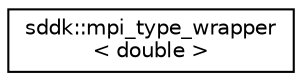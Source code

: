 digraph "Graphical Class Hierarchy"
{
 // INTERACTIVE_SVG=YES
  edge [fontname="Helvetica",fontsize="10",labelfontname="Helvetica",labelfontsize="10"];
  node [fontname="Helvetica",fontsize="10",shape=record];
  rankdir="LR";
  Node1 [label="sddk::mpi_type_wrapper\l\< double \>",height=0.2,width=0.4,color="black", fillcolor="white", style="filled",URL="$structsddk_1_1mpi__type__wrapper_3_01double_01_4.html"];
}
